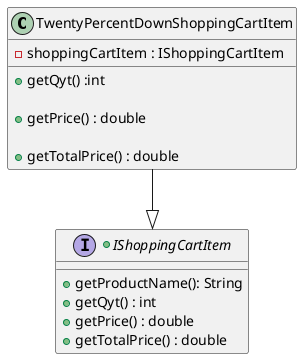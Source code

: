 @startuml
class TwentyPercentDownShoppingCartItem{
 -shoppingCartItem : IShoppingCartItem

     +getQyt() :int

    +getPrice() : double

    +getTotalPrice() : double
}
+interface IShoppingCartItem {
    +getProductName(): String
    +getQyt() : int
    +getPrice() : double
    +getTotalPrice() : double
}
TwentyPercentDownShoppingCartItem --|> IShoppingCartItem

@enduml